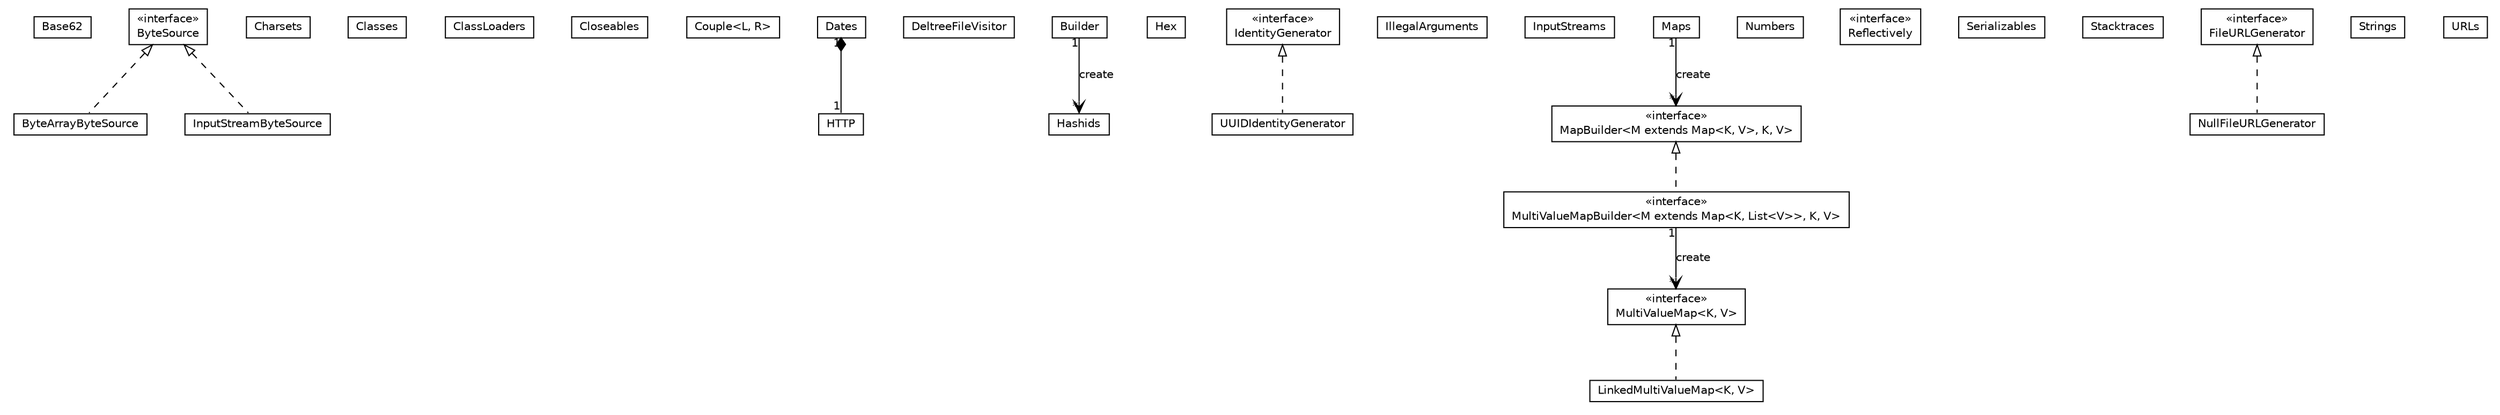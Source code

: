 #!/usr/local/bin/dot
#
# Class diagram 
# Generated by UMLGraph version R5_6-24-gf6e263 (http://www.umlgraph.org/)
#

digraph G {
	edge [fontname="Helvetica",fontsize=10,labelfontname="Helvetica",labelfontsize=10];
	node [fontname="Helvetica",fontsize=10,shape=plaintext];
	nodesep=0.25;
	ranksep=0.5;
	// org.qiweb.util.Base62
	c2735 [label=<<table title="org.qiweb.util.Base62" border="0" cellborder="1" cellspacing="0" cellpadding="2" port="p" href="./Base62.html">
		<tr><td><table border="0" cellspacing="0" cellpadding="1">
<tr><td align="center" balign="center"> Base62 </td></tr>
		</table></td></tr>
		</table>>, URL="./Base62.html", fontname="Helvetica", fontcolor="black", fontsize=10.0];
	// org.qiweb.util.ByteArrayByteSource
	c2736 [label=<<table title="org.qiweb.util.ByteArrayByteSource" border="0" cellborder="1" cellspacing="0" cellpadding="2" port="p" href="./ByteArrayByteSource.html">
		<tr><td><table border="0" cellspacing="0" cellpadding="1">
<tr><td align="center" balign="center"> ByteArrayByteSource </td></tr>
		</table></td></tr>
		</table>>, URL="./ByteArrayByteSource.html", fontname="Helvetica", fontcolor="black", fontsize=10.0];
	// org.qiweb.util.ByteSource
	c2737 [label=<<table title="org.qiweb.util.ByteSource" border="0" cellborder="1" cellspacing="0" cellpadding="2" port="p" href="./ByteSource.html">
		<tr><td><table border="0" cellspacing="0" cellpadding="1">
<tr><td align="center" balign="center"> &#171;interface&#187; </td></tr>
<tr><td align="center" balign="center"> ByteSource </td></tr>
		</table></td></tr>
		</table>>, URL="./ByteSource.html", fontname="Helvetica", fontcolor="black", fontsize=10.0];
	// org.qiweb.util.Charsets
	c2738 [label=<<table title="org.qiweb.util.Charsets" border="0" cellborder="1" cellspacing="0" cellpadding="2" port="p" href="./Charsets.html">
		<tr><td><table border="0" cellspacing="0" cellpadding="1">
<tr><td align="center" balign="center"> Charsets </td></tr>
		</table></td></tr>
		</table>>, URL="./Charsets.html", fontname="Helvetica", fontcolor="black", fontsize=10.0];
	// org.qiweb.util.Classes
	c2739 [label=<<table title="org.qiweb.util.Classes" border="0" cellborder="1" cellspacing="0" cellpadding="2" port="p" href="./Classes.html">
		<tr><td><table border="0" cellspacing="0" cellpadding="1">
<tr><td align="center" balign="center"> Classes </td></tr>
		</table></td></tr>
		</table>>, URL="./Classes.html", fontname="Helvetica", fontcolor="black", fontsize=10.0];
	// org.qiweb.util.ClassLoaders
	c2740 [label=<<table title="org.qiweb.util.ClassLoaders" border="0" cellborder="1" cellspacing="0" cellpadding="2" port="p" href="./ClassLoaders.html">
		<tr><td><table border="0" cellspacing="0" cellpadding="1">
<tr><td align="center" balign="center"> ClassLoaders </td></tr>
		</table></td></tr>
		</table>>, URL="./ClassLoaders.html", fontname="Helvetica", fontcolor="black", fontsize=10.0];
	// org.qiweb.util.Closeables
	c2741 [label=<<table title="org.qiweb.util.Closeables" border="0" cellborder="1" cellspacing="0" cellpadding="2" port="p" href="./Closeables.html">
		<tr><td><table border="0" cellspacing="0" cellpadding="1">
<tr><td align="center" balign="center"> Closeables </td></tr>
		</table></td></tr>
		</table>>, URL="./Closeables.html", fontname="Helvetica", fontcolor="black", fontsize=10.0];
	// org.qiweb.util.Couple<L, R>
	c2742 [label=<<table title="org.qiweb.util.Couple" border="0" cellborder="1" cellspacing="0" cellpadding="2" port="p" href="./Couple.html">
		<tr><td><table border="0" cellspacing="0" cellpadding="1">
<tr><td align="center" balign="center"> Couple&lt;L, R&gt; </td></tr>
		</table></td></tr>
		</table>>, URL="./Couple.html", fontname="Helvetica", fontcolor="black", fontsize=10.0];
	// org.qiweb.util.Dates
	c2743 [label=<<table title="org.qiweb.util.Dates" border="0" cellborder="1" cellspacing="0" cellpadding="2" port="p" href="./Dates.html">
		<tr><td><table border="0" cellspacing="0" cellpadding="1">
<tr><td align="center" balign="center"> Dates </td></tr>
		</table></td></tr>
		</table>>, URL="./Dates.html", fontname="Helvetica", fontcolor="black", fontsize=10.0];
	// org.qiweb.util.Dates.HTTP
	c2744 [label=<<table title="org.qiweb.util.Dates.HTTP" border="0" cellborder="1" cellspacing="0" cellpadding="2" port="p" href="./Dates.HTTP.html">
		<tr><td><table border="0" cellspacing="0" cellpadding="1">
<tr><td align="center" balign="center"> HTTP </td></tr>
		</table></td></tr>
		</table>>, URL="./Dates.HTTP.html", fontname="Helvetica", fontcolor="black", fontsize=10.0];
	// org.qiweb.util.DeltreeFileVisitor
	c2745 [label=<<table title="org.qiweb.util.DeltreeFileVisitor" border="0" cellborder="1" cellspacing="0" cellpadding="2" port="p" href="./DeltreeFileVisitor.html">
		<tr><td><table border="0" cellspacing="0" cellpadding="1">
<tr><td align="center" balign="center"> DeltreeFileVisitor </td></tr>
		</table></td></tr>
		</table>>, URL="./DeltreeFileVisitor.html", fontname="Helvetica", fontcolor="black", fontsize=10.0];
	// org.qiweb.util.Hashids
	c2746 [label=<<table title="org.qiweb.util.Hashids" border="0" cellborder="1" cellspacing="0" cellpadding="2" port="p" href="./Hashids.html">
		<tr><td><table border="0" cellspacing="0" cellpadding="1">
<tr><td align="center" balign="center"> Hashids </td></tr>
		</table></td></tr>
		</table>>, URL="./Hashids.html", fontname="Helvetica", fontcolor="black", fontsize=10.0];
	// org.qiweb.util.Hashids.Builder
	c2747 [label=<<table title="org.qiweb.util.Hashids.Builder" border="0" cellborder="1" cellspacing="0" cellpadding="2" port="p" href="./Hashids.Builder.html">
		<tr><td><table border="0" cellspacing="0" cellpadding="1">
<tr><td align="center" balign="center"> Builder </td></tr>
		</table></td></tr>
		</table>>, URL="./Hashids.Builder.html", fontname="Helvetica", fontcolor="black", fontsize=10.0];
	// org.qiweb.util.Hex
	c2748 [label=<<table title="org.qiweb.util.Hex" border="0" cellborder="1" cellspacing="0" cellpadding="2" port="p" href="./Hex.html">
		<tr><td><table border="0" cellspacing="0" cellpadding="1">
<tr><td align="center" balign="center"> Hex </td></tr>
		</table></td></tr>
		</table>>, URL="./Hex.html", fontname="Helvetica", fontcolor="black", fontsize=10.0];
	// org.qiweb.util.IdentityGenerator
	c2749 [label=<<table title="org.qiweb.util.IdentityGenerator" border="0" cellborder="1" cellspacing="0" cellpadding="2" port="p" href="./IdentityGenerator.html">
		<tr><td><table border="0" cellspacing="0" cellpadding="1">
<tr><td align="center" balign="center"> &#171;interface&#187; </td></tr>
<tr><td align="center" balign="center"> IdentityGenerator </td></tr>
		</table></td></tr>
		</table>>, URL="./IdentityGenerator.html", fontname="Helvetica", fontcolor="black", fontsize=10.0];
	// org.qiweb.util.IllegalArguments
	c2750 [label=<<table title="org.qiweb.util.IllegalArguments" border="0" cellborder="1" cellspacing="0" cellpadding="2" port="p" href="./IllegalArguments.html">
		<tr><td><table border="0" cellspacing="0" cellpadding="1">
<tr><td align="center" balign="center"> IllegalArguments </td></tr>
		</table></td></tr>
		</table>>, URL="./IllegalArguments.html", fontname="Helvetica", fontcolor="black", fontsize=10.0];
	// org.qiweb.util.InputStreamByteSource
	c2751 [label=<<table title="org.qiweb.util.InputStreamByteSource" border="0" cellborder="1" cellspacing="0" cellpadding="2" port="p" href="./InputStreamByteSource.html">
		<tr><td><table border="0" cellspacing="0" cellpadding="1">
<tr><td align="center" balign="center"> InputStreamByteSource </td></tr>
		</table></td></tr>
		</table>>, URL="./InputStreamByteSource.html", fontname="Helvetica", fontcolor="black", fontsize=10.0];
	// org.qiweb.util.InputStreams
	c2752 [label=<<table title="org.qiweb.util.InputStreams" border="0" cellborder="1" cellspacing="0" cellpadding="2" port="p" href="./InputStreams.html">
		<tr><td><table border="0" cellspacing="0" cellpadding="1">
<tr><td align="center" balign="center"> InputStreams </td></tr>
		</table></td></tr>
		</table>>, URL="./InputStreams.html", fontname="Helvetica", fontcolor="black", fontsize=10.0];
	// org.qiweb.util.LinkedMultiValueMap<K, V>
	c2753 [label=<<table title="org.qiweb.util.LinkedMultiValueMap" border="0" cellborder="1" cellspacing="0" cellpadding="2" port="p" href="./LinkedMultiValueMap.html">
		<tr><td><table border="0" cellspacing="0" cellpadding="1">
<tr><td align="center" balign="center"> LinkedMultiValueMap&lt;K, V&gt; </td></tr>
		</table></td></tr>
		</table>>, URL="./LinkedMultiValueMap.html", fontname="Helvetica", fontcolor="black", fontsize=10.0];
	// org.qiweb.util.Maps
	c2754 [label=<<table title="org.qiweb.util.Maps" border="0" cellborder="1" cellspacing="0" cellpadding="2" port="p" href="./Maps.html">
		<tr><td><table border="0" cellspacing="0" cellpadding="1">
<tr><td align="center" balign="center"> Maps </td></tr>
		</table></td></tr>
		</table>>, URL="./Maps.html", fontname="Helvetica", fontcolor="black", fontsize=10.0];
	// org.qiweb.util.Maps.MapBuilder<M extends java.util.Map<K, V>, K, V>
	c2755 [label=<<table title="org.qiweb.util.Maps.MapBuilder" border="0" cellborder="1" cellspacing="0" cellpadding="2" port="p" href="./Maps.MapBuilder.html">
		<tr><td><table border="0" cellspacing="0" cellpadding="1">
<tr><td align="center" balign="center"> &#171;interface&#187; </td></tr>
<tr><td align="center" balign="center"> MapBuilder&lt;M extends Map&lt;K, V&gt;, K, V&gt; </td></tr>
		</table></td></tr>
		</table>>, URL="./Maps.MapBuilder.html", fontname="Helvetica", fontcolor="black", fontsize=10.0];
	// org.qiweb.util.Maps.MultiValueMapBuilder<M extends java.util.Map<K, java.util.List<V>>, K, V>
	c2756 [label=<<table title="org.qiweb.util.Maps.MultiValueMapBuilder" border="0" cellborder="1" cellspacing="0" cellpadding="2" port="p" href="./Maps.MultiValueMapBuilder.html">
		<tr><td><table border="0" cellspacing="0" cellpadding="1">
<tr><td align="center" balign="center"> &#171;interface&#187; </td></tr>
<tr><td align="center" balign="center"> MultiValueMapBuilder&lt;M extends Map&lt;K, List&lt;V&gt;&gt;, K, V&gt; </td></tr>
		</table></td></tr>
		</table>>, URL="./Maps.MultiValueMapBuilder.html", fontname="Helvetica", fontcolor="black", fontsize=10.0];
	// org.qiweb.util.MultiValueMap<K, V>
	c2757 [label=<<table title="org.qiweb.util.MultiValueMap" border="0" cellborder="1" cellspacing="0" cellpadding="2" port="p" href="./MultiValueMap.html">
		<tr><td><table border="0" cellspacing="0" cellpadding="1">
<tr><td align="center" balign="center"> &#171;interface&#187; </td></tr>
<tr><td align="center" balign="center"> MultiValueMap&lt;K, V&gt; </td></tr>
		</table></td></tr>
		</table>>, URL="./MultiValueMap.html", fontname="Helvetica", fontcolor="black", fontsize=10.0];
	// org.qiweb.util.Numbers
	c2758 [label=<<table title="org.qiweb.util.Numbers" border="0" cellborder="1" cellspacing="0" cellpadding="2" port="p" href="./Numbers.html">
		<tr><td><table border="0" cellspacing="0" cellpadding="1">
<tr><td align="center" balign="center"> Numbers </td></tr>
		</table></td></tr>
		</table>>, URL="./Numbers.html", fontname="Helvetica", fontcolor="black", fontsize=10.0];
	// org.qiweb.util.Reflectively
	c2759 [label=<<table title="org.qiweb.util.Reflectively" border="0" cellborder="1" cellspacing="0" cellpadding="2" port="p" href="./Reflectively.html">
		<tr><td><table border="0" cellspacing="0" cellpadding="1">
<tr><td align="center" balign="center"> &#171;interface&#187; </td></tr>
<tr><td align="center" balign="center"> Reflectively </td></tr>
		</table></td></tr>
		</table>>, URL="./Reflectively.html", fontname="Helvetica", fontcolor="black", fontsize=10.0];
	// org.qiweb.util.Serializables
	c2764 [label=<<table title="org.qiweb.util.Serializables" border="0" cellborder="1" cellspacing="0" cellpadding="2" port="p" href="./Serializables.html">
		<tr><td><table border="0" cellspacing="0" cellpadding="1">
<tr><td align="center" balign="center"> Serializables </td></tr>
		</table></td></tr>
		</table>>, URL="./Serializables.html", fontname="Helvetica", fontcolor="black", fontsize=10.0];
	// org.qiweb.util.Stacktraces
	c2765 [label=<<table title="org.qiweb.util.Stacktraces" border="0" cellborder="1" cellspacing="0" cellpadding="2" port="p" href="./Stacktraces.html">
		<tr><td><table border="0" cellspacing="0" cellpadding="1">
<tr><td align="center" balign="center"> Stacktraces </td></tr>
		</table></td></tr>
		</table>>, URL="./Stacktraces.html", fontname="Helvetica", fontcolor="black", fontsize=10.0];
	// org.qiweb.util.Stacktraces.FileURLGenerator
	c2766 [label=<<table title="org.qiweb.util.Stacktraces.FileURLGenerator" border="0" cellborder="1" cellspacing="0" cellpadding="2" port="p" href="./Stacktraces.FileURLGenerator.html">
		<tr><td><table border="0" cellspacing="0" cellpadding="1">
<tr><td align="center" balign="center"> &#171;interface&#187; </td></tr>
<tr><td align="center" balign="center"> FileURLGenerator </td></tr>
		</table></td></tr>
		</table>>, URL="./Stacktraces.FileURLGenerator.html", fontname="Helvetica", fontcolor="black", fontsize=10.0];
	// org.qiweb.util.Stacktraces.NullFileURLGenerator
	c2767 [label=<<table title="org.qiweb.util.Stacktraces.NullFileURLGenerator" border="0" cellborder="1" cellspacing="0" cellpadding="2" port="p" href="./Stacktraces.NullFileURLGenerator.html">
		<tr><td><table border="0" cellspacing="0" cellpadding="1">
<tr><td align="center" balign="center"> NullFileURLGenerator </td></tr>
		</table></td></tr>
		</table>>, URL="./Stacktraces.NullFileURLGenerator.html", fontname="Helvetica", fontcolor="black", fontsize=10.0];
	// org.qiweb.util.Strings
	c2768 [label=<<table title="org.qiweb.util.Strings" border="0" cellborder="1" cellspacing="0" cellpadding="2" port="p" href="./Strings.html">
		<tr><td><table border="0" cellspacing="0" cellpadding="1">
<tr><td align="center" balign="center"> Strings </td></tr>
		</table></td></tr>
		</table>>, URL="./Strings.html", fontname="Helvetica", fontcolor="black", fontsize=10.0];
	// org.qiweb.util.URLs
	c2769 [label=<<table title="org.qiweb.util.URLs" border="0" cellborder="1" cellspacing="0" cellpadding="2" port="p" href="./URLs.html">
		<tr><td><table border="0" cellspacing="0" cellpadding="1">
<tr><td align="center" balign="center"> URLs </td></tr>
		</table></td></tr>
		</table>>, URL="./URLs.html", fontname="Helvetica", fontcolor="black", fontsize=10.0];
	// org.qiweb.util.UUIDIdentityGenerator
	c2770 [label=<<table title="org.qiweb.util.UUIDIdentityGenerator" border="0" cellborder="1" cellspacing="0" cellpadding="2" port="p" href="./UUIDIdentityGenerator.html">
		<tr><td><table border="0" cellspacing="0" cellpadding="1">
<tr><td align="center" balign="center"> UUIDIdentityGenerator </td></tr>
		</table></td></tr>
		</table>>, URL="./UUIDIdentityGenerator.html", fontname="Helvetica", fontcolor="black", fontsize=10.0];
	//org.qiweb.util.ByteArrayByteSource implements org.qiweb.util.ByteSource
	c2737:p -> c2736:p [dir=back,arrowtail=empty,style=dashed];
	// org.qiweb.util.Dates COMPOSED org.qiweb.util.Dates.HTTP
	c2743:p -> c2744:p [taillabel="1", label="", headlabel="1", fontname="Helvetica", fontcolor="black", fontsize=10.0, color="black", arrowhead=none, arrowtail=diamond, dir=both];
	// org.qiweb.util.Hashids.Builder NAVASSOC org.qiweb.util.Hashids
	c2747:p -> c2746:p [taillabel="1", label="create", headlabel="*", fontname="Helvetica", fontcolor="black", fontsize=10.0, color="black", arrowhead=open];
	//org.qiweb.util.InputStreamByteSource implements org.qiweb.util.ByteSource
	c2737:p -> c2751:p [dir=back,arrowtail=empty,style=dashed];
	//org.qiweb.util.LinkedMultiValueMap<K, V> implements org.qiweb.util.MultiValueMap<K, V>
	c2757:p -> c2753:p [dir=back,arrowtail=empty,style=dashed];
	// org.qiweb.util.Maps NAVASSOC org.qiweb.util.Maps.MapBuilder<M extends java.util.Map<K, V>, K, V>
	c2754:p -> c2755:p [taillabel="1", label="create", headlabel="*", fontname="Helvetica", fontcolor="black", fontsize=10.0, color="black", arrowhead=open];
	//org.qiweb.util.Maps.MultiValueMapBuilder<M extends java.util.Map<K, java.util.List<V>>, K, V> implements org.qiweb.util.Maps.MapBuilder<M extends java.util.Map<K, V>, K, V>
	c2755:p -> c2756:p [dir=back,arrowtail=empty,style=dashed];
	// org.qiweb.util.Maps.MultiValueMapBuilder<M extends java.util.Map<K, java.util.List<V>>, K, V> NAVASSOC org.qiweb.util.MultiValueMap<K, V>
	c2756:p -> c2757:p [taillabel="1", label="create", headlabel="*", fontname="Helvetica", fontcolor="black", fontsize=10.0, color="black", arrowhead=open];
	//org.qiweb.util.Stacktraces.NullFileURLGenerator implements org.qiweb.util.Stacktraces.FileURLGenerator
	c2766:p -> c2767:p [dir=back,arrowtail=empty,style=dashed];
	//org.qiweb.util.UUIDIdentityGenerator implements org.qiweb.util.IdentityGenerator
	c2749:p -> c2770:p [dir=back,arrowtail=empty,style=dashed];
}

